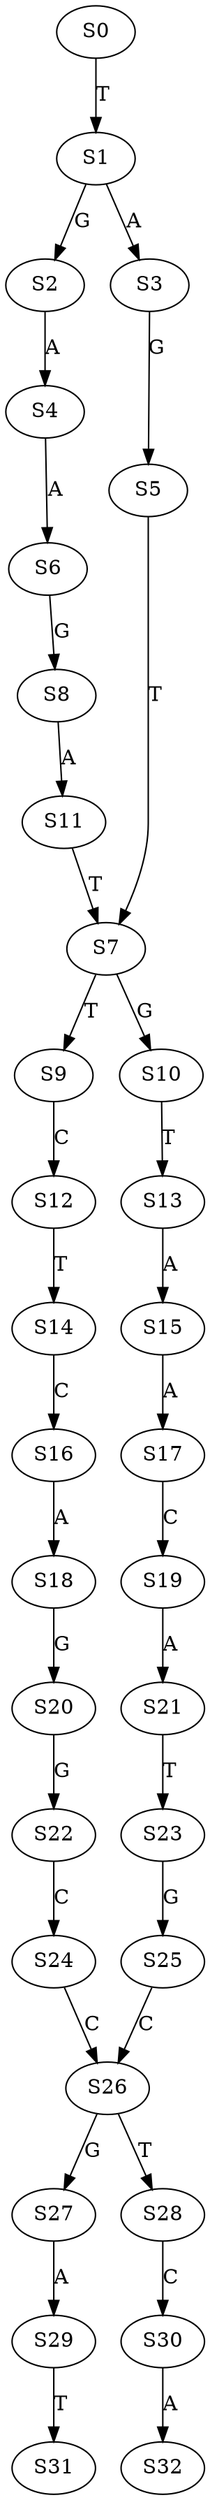 strict digraph  {
	S0 -> S1 [ label = T ];
	S1 -> S2 [ label = G ];
	S1 -> S3 [ label = A ];
	S2 -> S4 [ label = A ];
	S3 -> S5 [ label = G ];
	S4 -> S6 [ label = A ];
	S5 -> S7 [ label = T ];
	S6 -> S8 [ label = G ];
	S7 -> S9 [ label = T ];
	S7 -> S10 [ label = G ];
	S8 -> S11 [ label = A ];
	S9 -> S12 [ label = C ];
	S10 -> S13 [ label = T ];
	S11 -> S7 [ label = T ];
	S12 -> S14 [ label = T ];
	S13 -> S15 [ label = A ];
	S14 -> S16 [ label = C ];
	S15 -> S17 [ label = A ];
	S16 -> S18 [ label = A ];
	S17 -> S19 [ label = C ];
	S18 -> S20 [ label = G ];
	S19 -> S21 [ label = A ];
	S20 -> S22 [ label = G ];
	S21 -> S23 [ label = T ];
	S22 -> S24 [ label = C ];
	S23 -> S25 [ label = G ];
	S24 -> S26 [ label = C ];
	S25 -> S26 [ label = C ];
	S26 -> S27 [ label = G ];
	S26 -> S28 [ label = T ];
	S27 -> S29 [ label = A ];
	S28 -> S30 [ label = C ];
	S29 -> S31 [ label = T ];
	S30 -> S32 [ label = A ];
}
